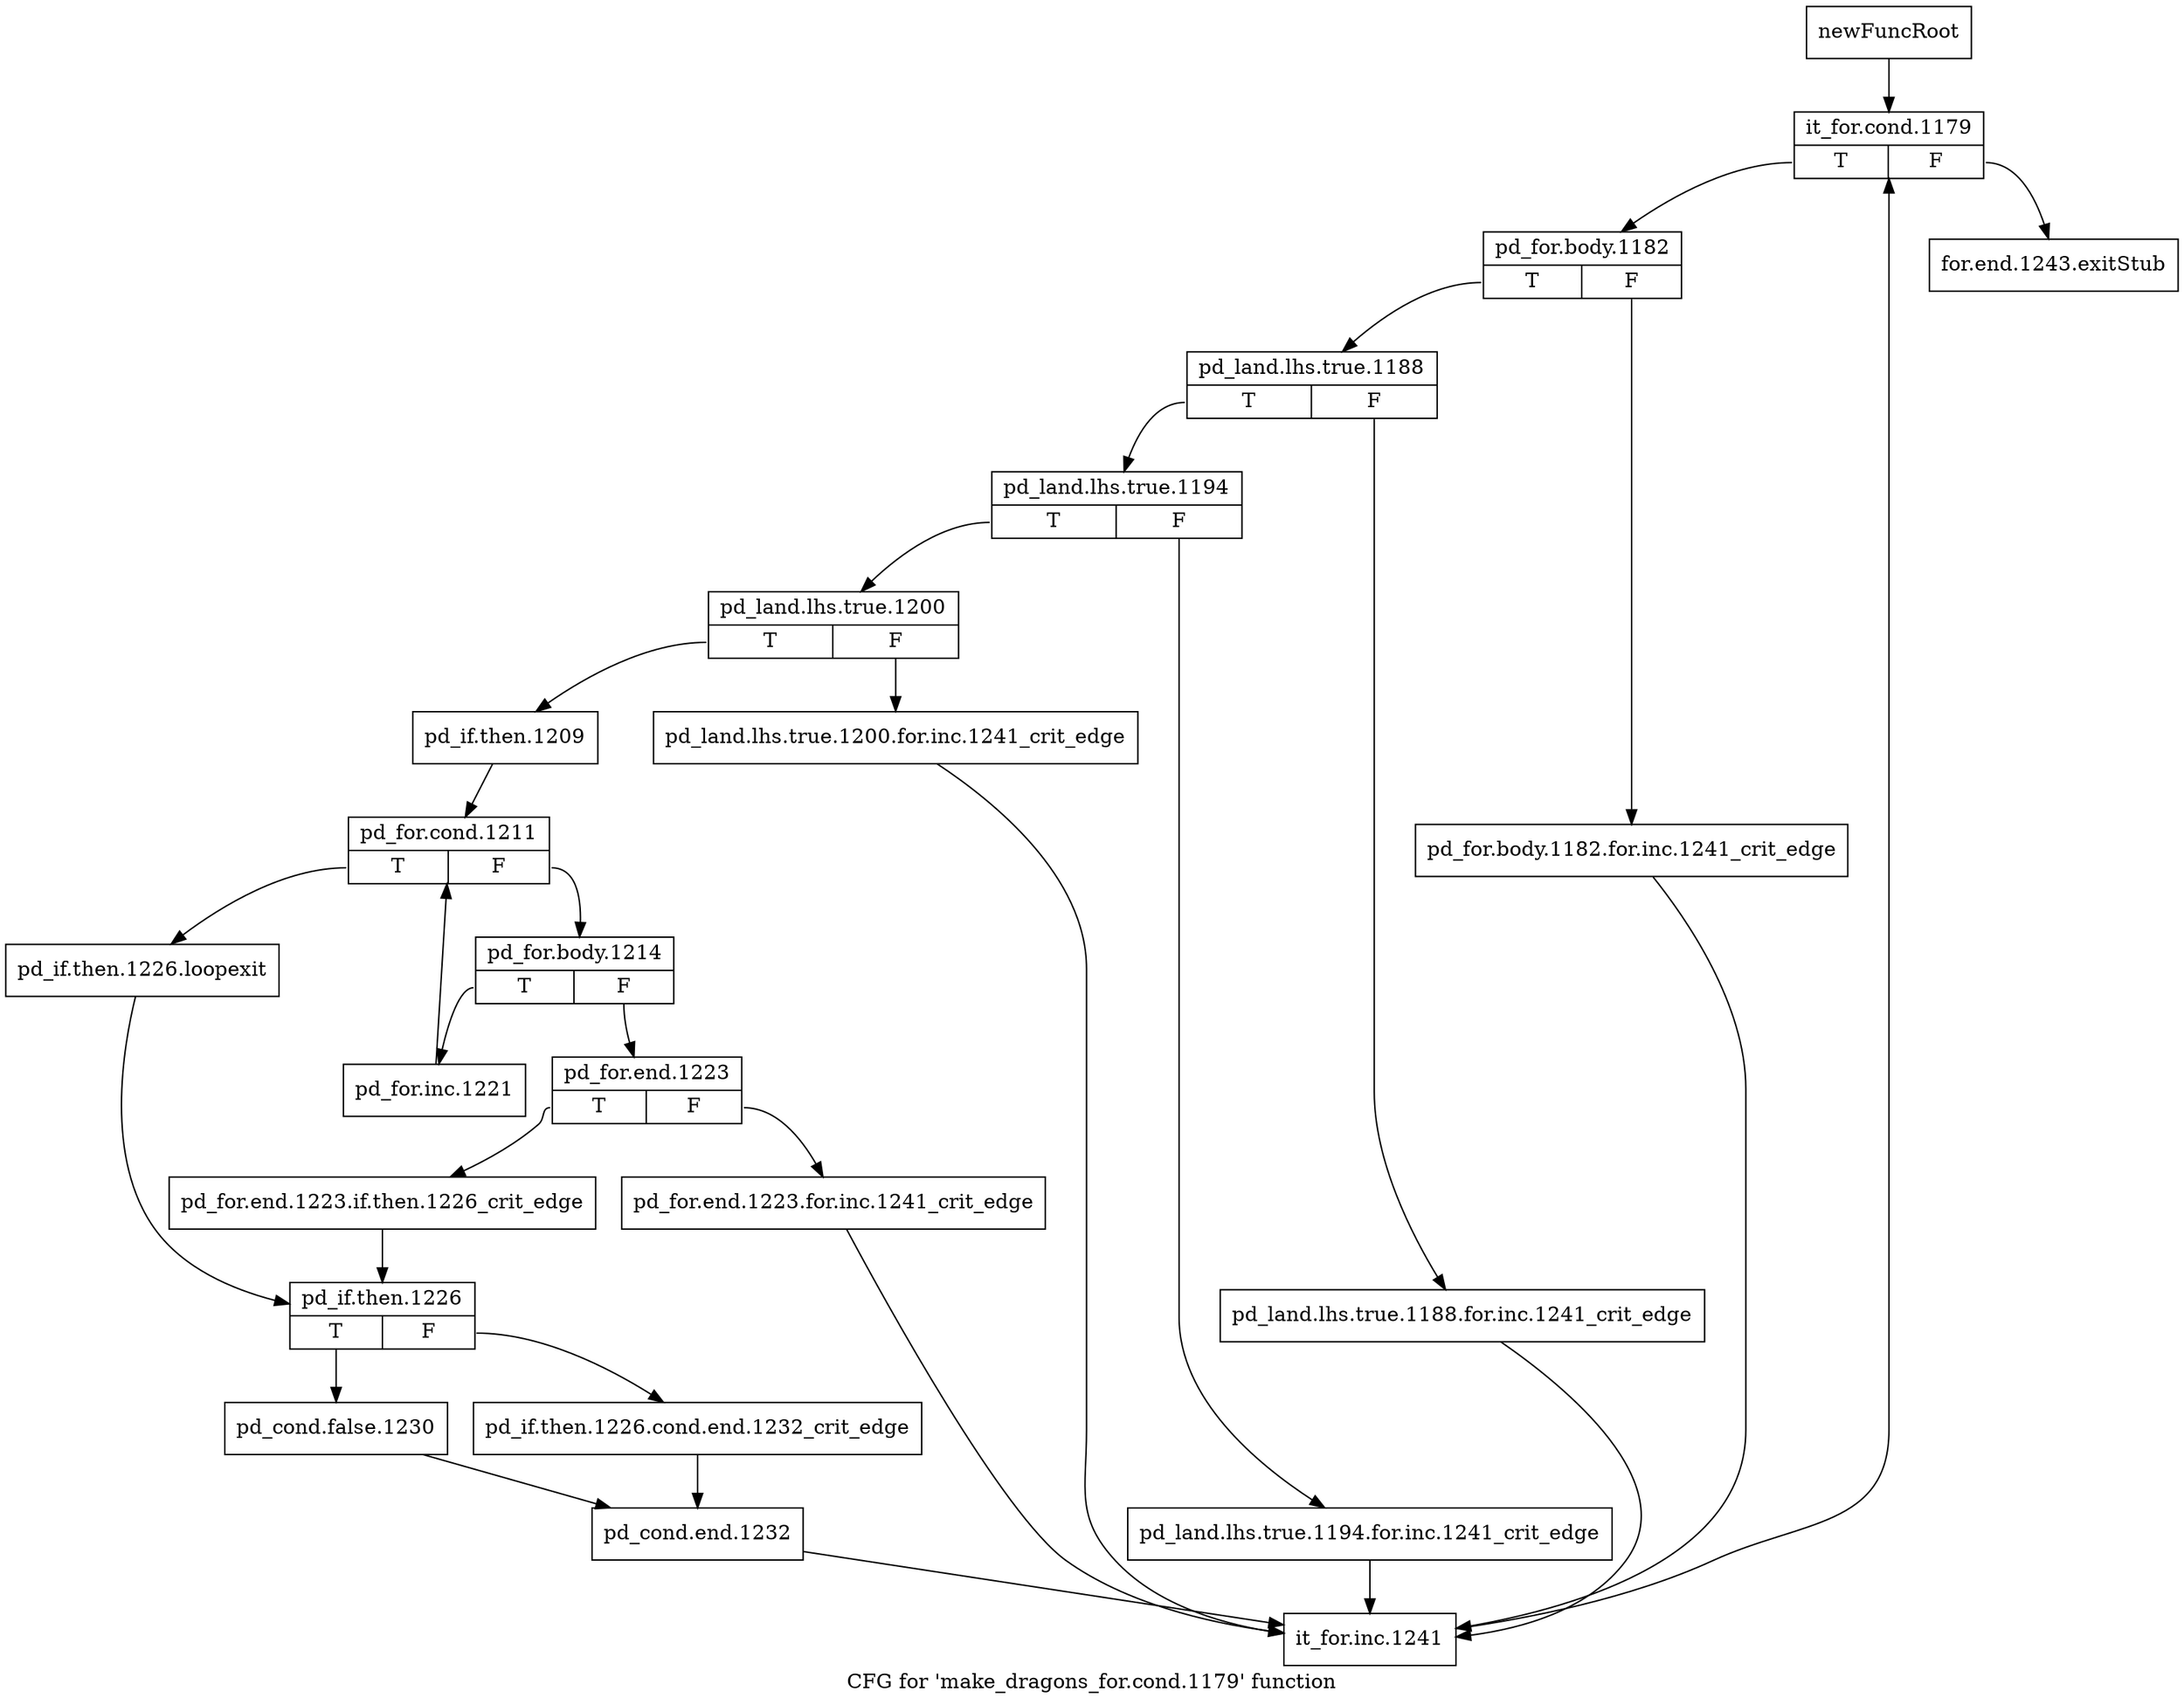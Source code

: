 digraph "CFG for 'make_dragons_for.cond.1179' function" {
	label="CFG for 'make_dragons_for.cond.1179' function";

	Node0x3e9ea90 [shape=record,label="{newFuncRoot}"];
	Node0x3e9ea90 -> Node0x3ed7eb0;
	Node0x3ed7e60 [shape=record,label="{for.end.1243.exitStub}"];
	Node0x3ed7eb0 [shape=record,label="{it_for.cond.1179|{<s0>T|<s1>F}}"];
	Node0x3ed7eb0:s0 -> Node0x3ed7f00;
	Node0x3ed7eb0:s1 -> Node0x3ed7e60;
	Node0x3ed7f00 [shape=record,label="{pd_for.body.1182|{<s0>T|<s1>F}}"];
	Node0x3ed7f00:s0 -> Node0x3ed7fa0;
	Node0x3ed7f00:s1 -> Node0x3ed7f50;
	Node0x3ed7f50 [shape=record,label="{pd_for.body.1182.for.inc.1241_crit_edge}"];
	Node0x3ed7f50 -> Node0x3ed8540;
	Node0x3ed7fa0 [shape=record,label="{pd_land.lhs.true.1188|{<s0>T|<s1>F}}"];
	Node0x3ed7fa0:s0 -> Node0x3ed8040;
	Node0x3ed7fa0:s1 -> Node0x3ed7ff0;
	Node0x3ed7ff0 [shape=record,label="{pd_land.lhs.true.1188.for.inc.1241_crit_edge}"];
	Node0x3ed7ff0 -> Node0x3ed8540;
	Node0x3ed8040 [shape=record,label="{pd_land.lhs.true.1194|{<s0>T|<s1>F}}"];
	Node0x3ed8040:s0 -> Node0x3ed80e0;
	Node0x3ed8040:s1 -> Node0x3ed8090;
	Node0x3ed8090 [shape=record,label="{pd_land.lhs.true.1194.for.inc.1241_crit_edge}"];
	Node0x3ed8090 -> Node0x3ed8540;
	Node0x3ed80e0 [shape=record,label="{pd_land.lhs.true.1200|{<s0>T|<s1>F}}"];
	Node0x3ed80e0:s0 -> Node0x3ed8180;
	Node0x3ed80e0:s1 -> Node0x3ed8130;
	Node0x3ed8130 [shape=record,label="{pd_land.lhs.true.1200.for.inc.1241_crit_edge}"];
	Node0x3ed8130 -> Node0x3ed8540;
	Node0x3ed8180 [shape=record,label="{pd_if.then.1209}"];
	Node0x3ed8180 -> Node0x3ed81d0;
	Node0x3ed81d0 [shape=record,label="{pd_for.cond.1211|{<s0>T|<s1>F}}"];
	Node0x3ed81d0:s0 -> Node0x3ed83b0;
	Node0x3ed81d0:s1 -> Node0x3ed8220;
	Node0x3ed8220 [shape=record,label="{pd_for.body.1214|{<s0>T|<s1>F}}"];
	Node0x3ed8220:s0 -> Node0x3ed8360;
	Node0x3ed8220:s1 -> Node0x3ed8270;
	Node0x3ed8270 [shape=record,label="{pd_for.end.1223|{<s0>T|<s1>F}}"];
	Node0x3ed8270:s0 -> Node0x3ed8310;
	Node0x3ed8270:s1 -> Node0x3ed82c0;
	Node0x3ed82c0 [shape=record,label="{pd_for.end.1223.for.inc.1241_crit_edge}"];
	Node0x3ed82c0 -> Node0x3ed8540;
	Node0x3ed8310 [shape=record,label="{pd_for.end.1223.if.then.1226_crit_edge}"];
	Node0x3ed8310 -> Node0x3ed8400;
	Node0x3ed8360 [shape=record,label="{pd_for.inc.1221}"];
	Node0x3ed8360 -> Node0x3ed81d0;
	Node0x3ed83b0 [shape=record,label="{pd_if.then.1226.loopexit}"];
	Node0x3ed83b0 -> Node0x3ed8400;
	Node0x3ed8400 [shape=record,label="{pd_if.then.1226|{<s0>T|<s1>F}}"];
	Node0x3ed8400:s0 -> Node0x3ed84a0;
	Node0x3ed8400:s1 -> Node0x3ed8450;
	Node0x3ed8450 [shape=record,label="{pd_if.then.1226.cond.end.1232_crit_edge}"];
	Node0x3ed8450 -> Node0x3ed84f0;
	Node0x3ed84a0 [shape=record,label="{pd_cond.false.1230}"];
	Node0x3ed84a0 -> Node0x3ed84f0;
	Node0x3ed84f0 [shape=record,label="{pd_cond.end.1232}"];
	Node0x3ed84f0 -> Node0x3ed8540;
	Node0x3ed8540 [shape=record,label="{it_for.inc.1241}"];
	Node0x3ed8540 -> Node0x3ed7eb0;
}
